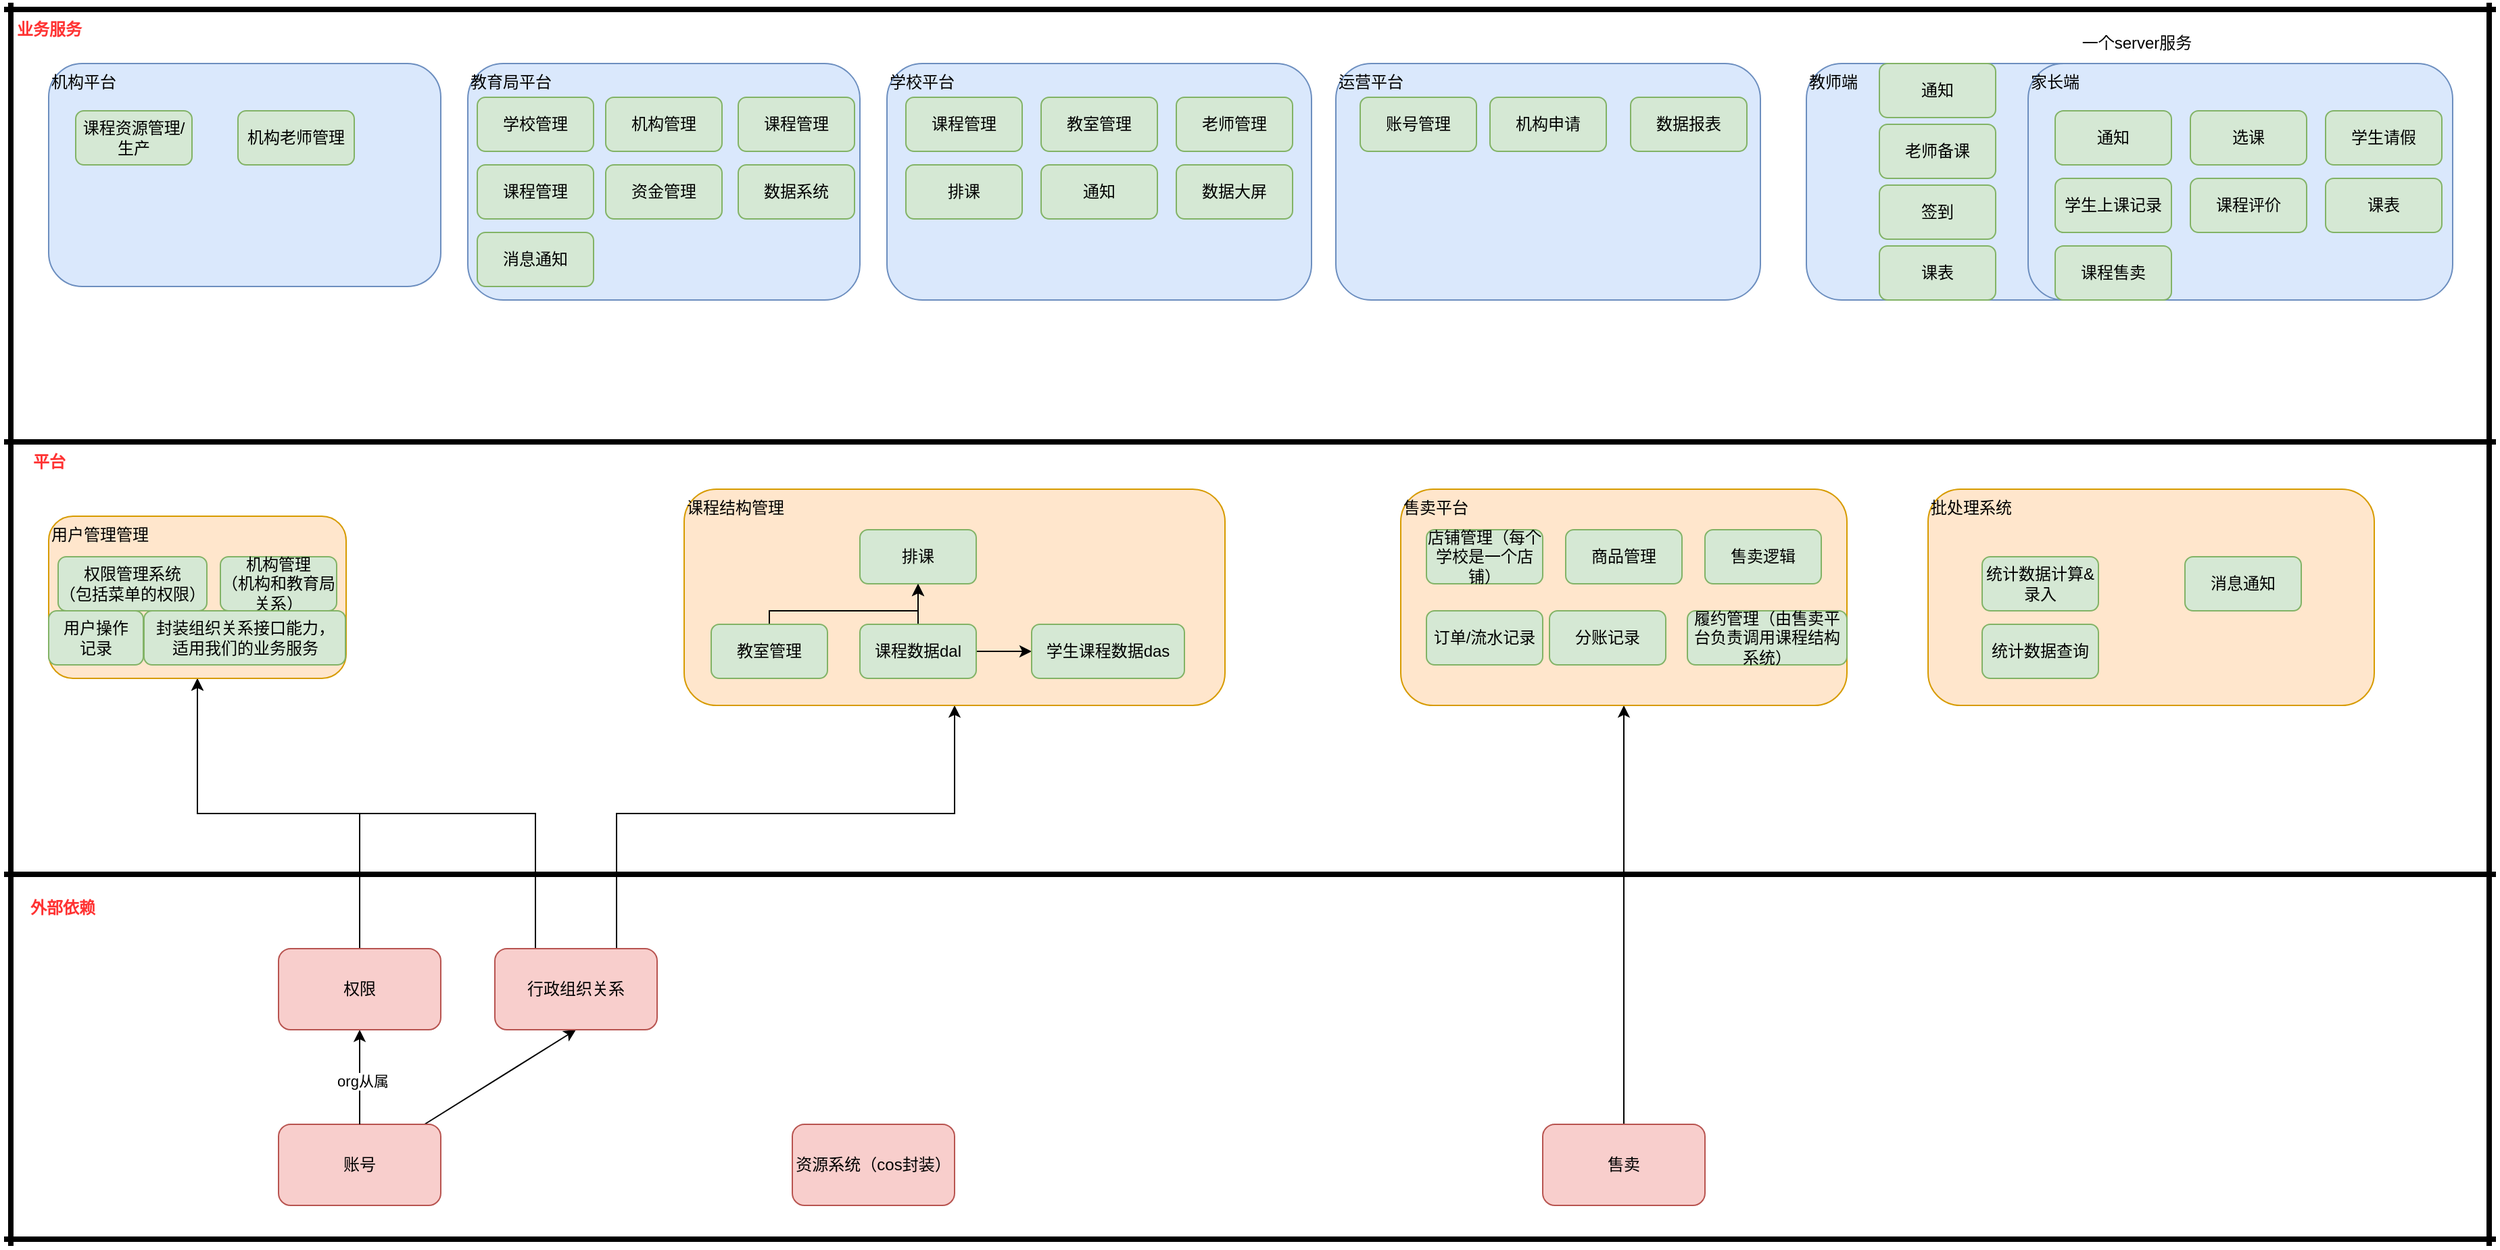 <mxfile version="15.7.3" type="github">
  <diagram id="WjtngKlxxI89z5vrXLza" name="Page-1">
    <mxGraphModel dx="1426" dy="1937" grid="1" gridSize="10" guides="1" tooltips="1" connect="1" arrows="1" fold="1" page="1" pageScale="1" pageWidth="827" pageHeight="1169" math="0" shadow="0">
      <root>
        <mxCell id="0" />
        <mxCell id="1" parent="0" />
        <mxCell id="JXl9UZpQLRbNxS5vK6GL-9" style="edgeStyle=none;rounded=0;orthogonalLoop=1;jettySize=auto;html=1;entryX=0.5;entryY=1;entryDx=0;entryDy=0;" parent="1" source="JXl9UZpQLRbNxS5vK6GL-1" target="JXl9UZpQLRbNxS5vK6GL-2" edge="1">
          <mxGeometry relative="1" as="geometry" />
        </mxCell>
        <mxCell id="JXl9UZpQLRbNxS5vK6GL-1" value="账号" style="rounded=1;whiteSpace=wrap;html=1;fillColor=#f8cecc;strokeColor=#b85450;" parent="1" vertex="1">
          <mxGeometry x="280" y="550" width="120" height="60" as="geometry" />
        </mxCell>
        <mxCell id="JXl9UZpQLRbNxS5vK6GL-4" style="rounded=0;orthogonalLoop=1;jettySize=auto;html=1;entryX=0.5;entryY=1;entryDx=0;entryDy=0;exitX=0.5;exitY=0;exitDx=0;exitDy=0;" parent="1" source="JXl9UZpQLRbNxS5vK6GL-1" target="JXl9UZpQLRbNxS5vK6GL-3" edge="1">
          <mxGeometry relative="1" as="geometry" />
        </mxCell>
        <mxCell id="JXl9UZpQLRbNxS5vK6GL-10" value="org从属" style="edgeLabel;html=1;align=center;verticalAlign=middle;resizable=0;points=[];" parent="JXl9UZpQLRbNxS5vK6GL-4" vertex="1" connectable="0">
          <mxGeometry x="-0.067" y="-2" relative="1" as="geometry">
            <mxPoint as="offset" />
          </mxGeometry>
        </mxCell>
        <mxCell id="JXl9UZpQLRbNxS5vK6GL-17" style="edgeStyle=orthogonalEdgeStyle;rounded=0;orthogonalLoop=1;jettySize=auto;html=1;entryX=0.5;entryY=1;entryDx=0;entryDy=0;" parent="1" source="JXl9UZpQLRbNxS5vK6GL-2" target="JXl9UZpQLRbNxS5vK6GL-11" edge="1">
          <mxGeometry relative="1" as="geometry">
            <Array as="points">
              <mxPoint x="530" y="320" />
              <mxPoint x="780" y="320" />
            </Array>
          </mxGeometry>
        </mxCell>
        <mxCell id="YnnRCDbAlTQCQp5EsrhO-3" style="edgeStyle=orthogonalEdgeStyle;rounded=0;orthogonalLoop=1;jettySize=auto;html=1;entryX=0.5;entryY=1;entryDx=0;entryDy=0;" edge="1" parent="1" source="JXl9UZpQLRbNxS5vK6GL-2" target="JXl9UZpQLRbNxS5vK6GL-6">
          <mxGeometry relative="1" as="geometry">
            <Array as="points">
              <mxPoint x="470" y="320" />
              <mxPoint x="220" y="320" />
            </Array>
          </mxGeometry>
        </mxCell>
        <mxCell id="JXl9UZpQLRbNxS5vK6GL-2" value="行政组织关系" style="rounded=1;whiteSpace=wrap;html=1;fillColor=#f8cecc;strokeColor=#b85450;" parent="1" vertex="1">
          <mxGeometry x="440" y="420" width="120" height="60" as="geometry" />
        </mxCell>
        <mxCell id="JXl9UZpQLRbNxS5vK6GL-8" style="edgeStyle=orthogonalEdgeStyle;rounded=0;orthogonalLoop=1;jettySize=auto;html=1;entryX=0.5;entryY=1;entryDx=0;entryDy=0;" parent="1" source="JXl9UZpQLRbNxS5vK6GL-3" target="JXl9UZpQLRbNxS5vK6GL-6" edge="1">
          <mxGeometry relative="1" as="geometry">
            <mxPoint x="230" y="220" as="targetPoint" />
          </mxGeometry>
        </mxCell>
        <mxCell id="JXl9UZpQLRbNxS5vK6GL-3" value="权限" style="rounded=1;whiteSpace=wrap;html=1;fillColor=#f8cecc;strokeColor=#b85450;" parent="1" vertex="1">
          <mxGeometry x="280" y="420" width="120" height="60" as="geometry" />
        </mxCell>
        <mxCell id="JXl9UZpQLRbNxS5vK6GL-6" value="用户管理管理" style="rounded=1;whiteSpace=wrap;html=1;verticalAlign=top;align=left;fillColor=#ffe6cc;strokeColor=#d79b00;" parent="1" vertex="1">
          <mxGeometry x="110" y="100" width="220" height="120" as="geometry" />
        </mxCell>
        <mxCell id="JXl9UZpQLRbNxS5vK6GL-11" value="课程结构管理" style="rounded=1;whiteSpace=wrap;html=1;verticalAlign=top;align=left;fillColor=#ffe6cc;strokeColor=#d79b00;" parent="1" vertex="1">
          <mxGeometry x="580" y="80" width="400" height="160" as="geometry" />
        </mxCell>
        <mxCell id="JXl9UZpQLRbNxS5vK6GL-15" value="机构平台" style="rounded=1;whiteSpace=wrap;html=1;align=left;verticalAlign=top;fillColor=#dae8fc;strokeColor=#6c8ebf;" parent="1" vertex="1">
          <mxGeometry x="110" y="-235" width="290" height="165" as="geometry" />
        </mxCell>
        <mxCell id="JXl9UZpQLRbNxS5vK6GL-23" style="edgeStyle=none;rounded=0;orthogonalLoop=1;jettySize=auto;html=1;entryX=0.5;entryY=1;entryDx=0;entryDy=0;" parent="1" source="JXl9UZpQLRbNxS5vK6GL-19" target="JXl9UZpQLRbNxS5vK6GL-22" edge="1">
          <mxGeometry relative="1" as="geometry" />
        </mxCell>
        <mxCell id="JXl9UZpQLRbNxS5vK6GL-24" style="edgeStyle=none;rounded=0;orthogonalLoop=1;jettySize=auto;html=1;" parent="1" source="JXl9UZpQLRbNxS5vK6GL-19" target="JXl9UZpQLRbNxS5vK6GL-21" edge="1">
          <mxGeometry relative="1" as="geometry" />
        </mxCell>
        <mxCell id="JXl9UZpQLRbNxS5vK6GL-19" value="课程数据dal" style="rounded=1;whiteSpace=wrap;html=1;align=center;verticalAlign=middle;fillColor=#d5e8d4;strokeColor=#82b366;" parent="1" vertex="1">
          <mxGeometry x="710" y="180" width="86" height="40" as="geometry" />
        </mxCell>
        <mxCell id="JXl9UZpQLRbNxS5vK6GL-21" value="学生课程数据das" style="rounded=1;whiteSpace=wrap;html=1;align=center;verticalAlign=middle;fillColor=#d5e8d4;strokeColor=#82b366;" parent="1" vertex="1">
          <mxGeometry x="837" y="180" width="113" height="40" as="geometry" />
        </mxCell>
        <mxCell id="JXl9UZpQLRbNxS5vK6GL-22" value="排课" style="rounded=1;whiteSpace=wrap;html=1;align=center;verticalAlign=middle;fillColor=#d5e8d4;strokeColor=#82b366;" parent="1" vertex="1">
          <mxGeometry x="710" y="110" width="86" height="40" as="geometry" />
        </mxCell>
        <mxCell id="JXl9UZpQLRbNxS5vK6GL-27" value="课程资源管理/生产" style="rounded=1;whiteSpace=wrap;html=1;align=center;verticalAlign=middle;fillColor=#d5e8d4;strokeColor=#82b366;" parent="1" vertex="1">
          <mxGeometry x="130" y="-200" width="86" height="40" as="geometry" />
        </mxCell>
        <mxCell id="JXl9UZpQLRbNxS5vK6GL-29" value="权限管理系统&lt;br&gt;（包括菜单的权限）" style="rounded=1;whiteSpace=wrap;html=1;align=center;verticalAlign=middle;fillColor=#d5e8d4;strokeColor=#82b366;" parent="1" vertex="1">
          <mxGeometry x="117" y="130" width="110" height="40" as="geometry" />
        </mxCell>
        <mxCell id="JXl9UZpQLRbNxS5vK6GL-30" value="机构管理&lt;br&gt;（机构和教育局关系）" style="rounded=1;whiteSpace=wrap;html=1;align=center;verticalAlign=middle;fillColor=#d5e8d4;strokeColor=#82b366;" parent="1" vertex="1">
          <mxGeometry x="237" y="130" width="86" height="40" as="geometry" />
        </mxCell>
        <mxCell id="JXl9UZpQLRbNxS5vK6GL-31" value="资源系统（cos封装）" style="rounded=1;whiteSpace=wrap;html=1;align=center;verticalAlign=middle;fillColor=#f8cecc;strokeColor=#b85450;" parent="1" vertex="1">
          <mxGeometry x="660" y="550" width="120" height="60" as="geometry" />
        </mxCell>
        <mxCell id="JXl9UZpQLRbNxS5vK6GL-33" value="机构老师管理" style="rounded=1;whiteSpace=wrap;html=1;align=center;verticalAlign=middle;fillColor=#d5e8d4;strokeColor=#82b366;" parent="1" vertex="1">
          <mxGeometry x="250" y="-200" width="86" height="40" as="geometry" />
        </mxCell>
        <mxCell id="JXl9UZpQLRbNxS5vK6GL-37" value="教育局平台" style="rounded=1;whiteSpace=wrap;html=1;align=left;verticalAlign=top;fillColor=#dae8fc;strokeColor=#6c8ebf;" parent="1" vertex="1">
          <mxGeometry x="420" y="-235" width="290" height="175" as="geometry" />
        </mxCell>
        <mxCell id="JXl9UZpQLRbNxS5vK6GL-45" style="edgeStyle=orthogonalEdgeStyle;rounded=0;orthogonalLoop=1;jettySize=auto;html=1;entryX=0.5;entryY=1;entryDx=0;entryDy=0;" parent="1" source="JXl9UZpQLRbNxS5vK6GL-38" target="JXl9UZpQLRbNxS5vK6GL-39" edge="1">
          <mxGeometry relative="1" as="geometry" />
        </mxCell>
        <mxCell id="JXl9UZpQLRbNxS5vK6GL-38" value="售卖" style="rounded=1;whiteSpace=wrap;html=1;align=center;verticalAlign=middle;fillColor=#f8cecc;strokeColor=#b85450;" parent="1" vertex="1">
          <mxGeometry x="1215" y="550" width="120" height="60" as="geometry" />
        </mxCell>
        <mxCell id="JXl9UZpQLRbNxS5vK6GL-39" value="售卖平台" style="rounded=1;whiteSpace=wrap;html=1;verticalAlign=top;align=left;fillColor=#ffe6cc;strokeColor=#d79b00;" parent="1" vertex="1">
          <mxGeometry x="1110" y="80" width="330" height="160" as="geometry" />
        </mxCell>
        <mxCell id="JXl9UZpQLRbNxS5vK6GL-40" value="店铺管理（每个学校是一个店铺）" style="rounded=1;whiteSpace=wrap;html=1;align=center;verticalAlign=middle;fillColor=#d5e8d4;strokeColor=#82b366;" parent="1" vertex="1">
          <mxGeometry x="1129" y="110" width="86" height="40" as="geometry" />
        </mxCell>
        <mxCell id="JXl9UZpQLRbNxS5vK6GL-41" value="商品管理" style="rounded=1;whiteSpace=wrap;html=1;align=center;verticalAlign=middle;fillColor=#d5e8d4;strokeColor=#82b366;" parent="1" vertex="1">
          <mxGeometry x="1232" y="110" width="86" height="40" as="geometry" />
        </mxCell>
        <mxCell id="JXl9UZpQLRbNxS5vK6GL-42" value="售卖逻辑" style="rounded=1;whiteSpace=wrap;html=1;align=center;verticalAlign=middle;fillColor=#d5e8d4;strokeColor=#82b366;" parent="1" vertex="1">
          <mxGeometry x="1335" y="110" width="86" height="40" as="geometry" />
        </mxCell>
        <mxCell id="JXl9UZpQLRbNxS5vK6GL-43" value="订单/流水记录" style="rounded=1;whiteSpace=wrap;html=1;align=center;verticalAlign=middle;fillColor=#d5e8d4;strokeColor=#82b366;" parent="1" vertex="1">
          <mxGeometry x="1129" y="170" width="86" height="40" as="geometry" />
        </mxCell>
        <mxCell id="JXl9UZpQLRbNxS5vK6GL-44" value="履约管理（由售卖平台负责调用课程结构系统）" style="rounded=1;whiteSpace=wrap;html=1;align=center;verticalAlign=middle;fillColor=#d5e8d4;strokeColor=#82b366;" parent="1" vertex="1">
          <mxGeometry x="1322" y="170" width="118" height="40" as="geometry" />
        </mxCell>
        <mxCell id="JXl9UZpQLRbNxS5vK6GL-46" value="学校管理" style="rounded=1;whiteSpace=wrap;html=1;align=center;verticalAlign=middle;fillColor=#d5e8d4;strokeColor=#82b366;" parent="1" vertex="1">
          <mxGeometry x="427" y="-210" width="86" height="40" as="geometry" />
        </mxCell>
        <mxCell id="JXl9UZpQLRbNxS5vK6GL-47" value="机构管理" style="rounded=1;whiteSpace=wrap;html=1;align=center;verticalAlign=middle;fillColor=#d5e8d4;strokeColor=#82b366;" parent="1" vertex="1">
          <mxGeometry x="522" y="-210" width="86" height="40" as="geometry" />
        </mxCell>
        <mxCell id="JXl9UZpQLRbNxS5vK6GL-48" value="课程管理" style="rounded=1;whiteSpace=wrap;html=1;align=center;verticalAlign=middle;fillColor=#d5e8d4;strokeColor=#82b366;" parent="1" vertex="1">
          <mxGeometry x="620" y="-210" width="86" height="40" as="geometry" />
        </mxCell>
        <mxCell id="JXl9UZpQLRbNxS5vK6GL-49" value="课程管理" style="rounded=1;whiteSpace=wrap;html=1;align=center;verticalAlign=middle;fillColor=#d5e8d4;strokeColor=#82b366;" parent="1" vertex="1">
          <mxGeometry x="427" y="-160" width="86" height="40" as="geometry" />
        </mxCell>
        <mxCell id="JXl9UZpQLRbNxS5vK6GL-50" value="分账记录" style="rounded=1;whiteSpace=wrap;html=1;align=center;verticalAlign=middle;fillColor=#d5e8d4;strokeColor=#82b366;" parent="1" vertex="1">
          <mxGeometry x="1220" y="170" width="86" height="40" as="geometry" />
        </mxCell>
        <mxCell id="JXl9UZpQLRbNxS5vK6GL-51" value="资金管理" style="rounded=1;whiteSpace=wrap;html=1;align=center;verticalAlign=middle;fillColor=#d5e8d4;strokeColor=#82b366;" parent="1" vertex="1">
          <mxGeometry x="522" y="-160" width="86" height="40" as="geometry" />
        </mxCell>
        <mxCell id="JXl9UZpQLRbNxS5vK6GL-52" value="数据系统" style="rounded=1;whiteSpace=wrap;html=1;align=center;verticalAlign=middle;fillColor=#d5e8d4;strokeColor=#82b366;" parent="1" vertex="1">
          <mxGeometry x="620" y="-160" width="86" height="40" as="geometry" />
        </mxCell>
        <mxCell id="JXl9UZpQLRbNxS5vK6GL-53" value="批处理系统" style="rounded=1;whiteSpace=wrap;html=1;verticalAlign=top;align=left;fillColor=#ffe6cc;strokeColor=#d79b00;" parent="1" vertex="1">
          <mxGeometry x="1500" y="80" width="330" height="160" as="geometry" />
        </mxCell>
        <mxCell id="JXl9UZpQLRbNxS5vK6GL-55" value="统计数据计算&amp;amp;录入" style="rounded=1;whiteSpace=wrap;html=1;align=center;verticalAlign=middle;fillColor=#d5e8d4;strokeColor=#82b366;" parent="1" vertex="1">
          <mxGeometry x="1540" y="130" width="86" height="40" as="geometry" />
        </mxCell>
        <mxCell id="JXl9UZpQLRbNxS5vK6GL-57" value="消息通知" style="rounded=1;whiteSpace=wrap;html=1;align=center;verticalAlign=middle;fillColor=#d5e8d4;strokeColor=#82b366;" parent="1" vertex="1">
          <mxGeometry x="1690" y="130" width="86" height="40" as="geometry" />
        </mxCell>
        <mxCell id="JXl9UZpQLRbNxS5vK6GL-58" value="消息通知" style="rounded=1;whiteSpace=wrap;html=1;align=center;verticalAlign=middle;fillColor=#d5e8d4;strokeColor=#82b366;" parent="1" vertex="1">
          <mxGeometry x="427" y="-110" width="86" height="40" as="geometry" />
        </mxCell>
        <mxCell id="JXl9UZpQLRbNxS5vK6GL-59" value="学校平台" style="rounded=1;whiteSpace=wrap;html=1;align=left;verticalAlign=top;fillColor=#dae8fc;strokeColor=#6c8ebf;" parent="1" vertex="1">
          <mxGeometry x="730" y="-235" width="314" height="175" as="geometry" />
        </mxCell>
        <mxCell id="JXl9UZpQLRbNxS5vK6GL-60" value="课程管理" style="rounded=1;whiteSpace=wrap;html=1;align=center;verticalAlign=middle;fillColor=#d5e8d4;strokeColor=#82b366;" parent="1" vertex="1">
          <mxGeometry x="744" y="-210" width="86" height="40" as="geometry" />
        </mxCell>
        <mxCell id="JXl9UZpQLRbNxS5vK6GL-61" value="教室管理" style="rounded=1;whiteSpace=wrap;html=1;align=center;verticalAlign=middle;fillColor=#d5e8d4;strokeColor=#82b366;" parent="1" vertex="1">
          <mxGeometry x="844" y="-210" width="86" height="40" as="geometry" />
        </mxCell>
        <mxCell id="JXl9UZpQLRbNxS5vK6GL-62" value="老师管理" style="rounded=1;whiteSpace=wrap;html=1;align=center;verticalAlign=middle;fillColor=#d5e8d4;strokeColor=#82b366;" parent="1" vertex="1">
          <mxGeometry x="944" y="-210" width="86" height="40" as="geometry" />
        </mxCell>
        <mxCell id="JXl9UZpQLRbNxS5vK6GL-64" style="edgeStyle=orthogonalEdgeStyle;rounded=0;orthogonalLoop=1;jettySize=auto;html=1;" parent="1" source="JXl9UZpQLRbNxS5vK6GL-63" target="JXl9UZpQLRbNxS5vK6GL-22" edge="1">
          <mxGeometry relative="1" as="geometry">
            <Array as="points">
              <mxPoint x="643" y="170" />
              <mxPoint x="753" y="170" />
            </Array>
          </mxGeometry>
        </mxCell>
        <mxCell id="JXl9UZpQLRbNxS5vK6GL-63" value="教室管理" style="rounded=1;whiteSpace=wrap;html=1;align=center;verticalAlign=middle;fillColor=#d5e8d4;strokeColor=#82b366;" parent="1" vertex="1">
          <mxGeometry x="600" y="180" width="86" height="40" as="geometry" />
        </mxCell>
        <mxCell id="JXl9UZpQLRbNxS5vK6GL-65" value="排课" style="rounded=1;whiteSpace=wrap;html=1;align=center;verticalAlign=middle;fillColor=#d5e8d4;strokeColor=#82b366;" parent="1" vertex="1">
          <mxGeometry x="744" y="-160" width="86" height="40" as="geometry" />
        </mxCell>
        <mxCell id="JXl9UZpQLRbNxS5vK6GL-66" value="通知" style="rounded=1;whiteSpace=wrap;html=1;align=center;verticalAlign=middle;fillColor=#d5e8d4;strokeColor=#82b366;" parent="1" vertex="1">
          <mxGeometry x="844" y="-160" width="86" height="40" as="geometry" />
        </mxCell>
        <mxCell id="JXl9UZpQLRbNxS5vK6GL-67" value="数据大屏" style="rounded=1;whiteSpace=wrap;html=1;align=center;verticalAlign=middle;fillColor=#d5e8d4;strokeColor=#82b366;" parent="1" vertex="1">
          <mxGeometry x="944" y="-160" width="86" height="40" as="geometry" />
        </mxCell>
        <mxCell id="JXl9UZpQLRbNxS5vK6GL-68" value="教师端" style="rounded=1;whiteSpace=wrap;html=1;align=left;verticalAlign=top;fillColor=#dae8fc;strokeColor=#6c8ebf;" parent="1" vertex="1">
          <mxGeometry x="1410" y="-235" width="314" height="175" as="geometry" />
        </mxCell>
        <mxCell id="JXl9UZpQLRbNxS5vK6GL-69" value="通知" style="rounded=1;whiteSpace=wrap;html=1;align=center;verticalAlign=middle;fillColor=#d5e8d4;strokeColor=#82b366;" parent="1" vertex="1">
          <mxGeometry x="1464" y="-235" width="86" height="40" as="geometry" />
        </mxCell>
        <mxCell id="JXl9UZpQLRbNxS5vK6GL-70" value="老师备课" style="rounded=1;whiteSpace=wrap;html=1;align=center;verticalAlign=middle;fillColor=#d5e8d4;strokeColor=#82b366;" parent="1" vertex="1">
          <mxGeometry x="1464" y="-190" width="86" height="40" as="geometry" />
        </mxCell>
        <mxCell id="JXl9UZpQLRbNxS5vK6GL-71" value="签到" style="rounded=1;whiteSpace=wrap;html=1;align=center;verticalAlign=middle;fillColor=#d5e8d4;strokeColor=#82b366;" parent="1" vertex="1">
          <mxGeometry x="1464" y="-145" width="86" height="40" as="geometry" />
        </mxCell>
        <mxCell id="JXl9UZpQLRbNxS5vK6GL-72" value="课表" style="rounded=1;whiteSpace=wrap;html=1;align=center;verticalAlign=middle;fillColor=#d5e8d4;strokeColor=#82b366;" parent="1" vertex="1">
          <mxGeometry x="1464" y="-100" width="86" height="40" as="geometry" />
        </mxCell>
        <mxCell id="JXl9UZpQLRbNxS5vK6GL-73" value="家长端" style="rounded=1;whiteSpace=wrap;html=1;align=left;verticalAlign=top;fillColor=#dae8fc;strokeColor=#6c8ebf;" parent="1" vertex="1">
          <mxGeometry x="1574" y="-235" width="314" height="175" as="geometry" />
        </mxCell>
        <mxCell id="JXl9UZpQLRbNxS5vK6GL-74" value="通知" style="rounded=1;whiteSpace=wrap;html=1;align=center;verticalAlign=middle;fillColor=#d5e8d4;strokeColor=#82b366;" parent="1" vertex="1">
          <mxGeometry x="1594" y="-200" width="86" height="40" as="geometry" />
        </mxCell>
        <mxCell id="JXl9UZpQLRbNxS5vK6GL-75" value="学生请假" style="rounded=1;whiteSpace=wrap;html=1;align=center;verticalAlign=middle;fillColor=#d5e8d4;strokeColor=#82b366;" parent="1" vertex="1">
          <mxGeometry x="1794" y="-200" width="86" height="40" as="geometry" />
        </mxCell>
        <mxCell id="JXl9UZpQLRbNxS5vK6GL-76" value="选课" style="rounded=1;whiteSpace=wrap;html=1;align=center;verticalAlign=middle;fillColor=#d5e8d4;strokeColor=#82b366;" parent="1" vertex="1">
          <mxGeometry x="1694" y="-200" width="86" height="40" as="geometry" />
        </mxCell>
        <mxCell id="JXl9UZpQLRbNxS5vK6GL-77" value="学生上课记录" style="rounded=1;whiteSpace=wrap;html=1;align=center;verticalAlign=middle;fillColor=#d5e8d4;strokeColor=#82b366;" parent="1" vertex="1">
          <mxGeometry x="1594" y="-150" width="86" height="40" as="geometry" />
        </mxCell>
        <mxCell id="JXl9UZpQLRbNxS5vK6GL-78" value="课程评价" style="rounded=1;whiteSpace=wrap;html=1;align=center;verticalAlign=middle;fillColor=#d5e8d4;strokeColor=#82b366;" parent="1" vertex="1">
          <mxGeometry x="1694" y="-150" width="86" height="40" as="geometry" />
        </mxCell>
        <mxCell id="JXl9UZpQLRbNxS5vK6GL-79" value="课表" style="rounded=1;whiteSpace=wrap;html=1;align=center;verticalAlign=middle;fillColor=#d5e8d4;strokeColor=#82b366;" parent="1" vertex="1">
          <mxGeometry x="1794" y="-150" width="86" height="40" as="geometry" />
        </mxCell>
        <mxCell id="JXl9UZpQLRbNxS5vK6GL-80" value="课程售卖" style="rounded=1;whiteSpace=wrap;html=1;align=center;verticalAlign=middle;fillColor=#d5e8d4;strokeColor=#82b366;" parent="1" vertex="1">
          <mxGeometry x="1594" y="-100" width="86" height="40" as="geometry" />
        </mxCell>
        <mxCell id="JXl9UZpQLRbNxS5vK6GL-82" value="" style="line;strokeWidth=4;html=1;perimeter=backbonePerimeter;points=[];outlineConnect=0;align=center;verticalAlign=middle;" parent="1" vertex="1">
          <mxGeometry x="77" y="360" width="1843" height="10" as="geometry" />
        </mxCell>
        <mxCell id="JXl9UZpQLRbNxS5vK6GL-83" value="" style="line;strokeWidth=4;html=1;perimeter=backbonePerimeter;points=[];outlineConnect=0;align=center;verticalAlign=middle;" parent="1" vertex="1">
          <mxGeometry x="77" y="-280" width="1843" height="10" as="geometry" />
        </mxCell>
        <mxCell id="JXl9UZpQLRbNxS5vK6GL-84" value="" style="line;strokeWidth=4;html=1;perimeter=backbonePerimeter;points=[];outlineConnect=0;align=center;verticalAlign=middle;" parent="1" vertex="1">
          <mxGeometry x="77" y="40" width="1843" height="10" as="geometry" />
        </mxCell>
        <mxCell id="JXl9UZpQLRbNxS5vK6GL-85" value="" style="line;strokeWidth=4;html=1;perimeter=backbonePerimeter;points=[];outlineConnect=0;align=center;verticalAlign=middle;" parent="1" vertex="1">
          <mxGeometry x="77" y="630" width="1843" height="10" as="geometry" />
        </mxCell>
        <mxCell id="JXl9UZpQLRbNxS5vK6GL-86" value="" style="line;strokeWidth=4;direction=south;html=1;perimeter=backbonePerimeter;points=[];outlineConnect=0;align=center;verticalAlign=middle;" parent="1" vertex="1">
          <mxGeometry x="77" y="-280" width="10" height="920" as="geometry" />
        </mxCell>
        <mxCell id="JXl9UZpQLRbNxS5vK6GL-87" value="" style="line;strokeWidth=4;direction=south;html=1;perimeter=backbonePerimeter;points=[];outlineConnect=0;align=center;verticalAlign=middle;" parent="1" vertex="1">
          <mxGeometry x="1910" y="-280" width="10" height="920" as="geometry" />
        </mxCell>
        <mxCell id="JXl9UZpQLRbNxS5vK6GL-88" value="&lt;b&gt;&lt;font color=&quot;#ff3333&quot;&gt;平台&lt;/font&gt;&lt;/b&gt;" style="text;html=1;align=center;verticalAlign=middle;resizable=0;points=[];autosize=1;strokeColor=none;fillColor=none;" parent="1" vertex="1">
          <mxGeometry x="90" y="50" width="40" height="20" as="geometry" />
        </mxCell>
        <mxCell id="JXl9UZpQLRbNxS5vK6GL-89" value="&lt;b&gt;&lt;font color=&quot;#ff3333&quot;&gt;业务服务&lt;/font&gt;&lt;/b&gt;" style="text;html=1;align=center;verticalAlign=middle;resizable=0;points=[];autosize=1;strokeColor=none;fillColor=none;" parent="1" vertex="1">
          <mxGeometry x="80" y="-270" width="60" height="20" as="geometry" />
        </mxCell>
        <mxCell id="JXl9UZpQLRbNxS5vK6GL-90" value="&lt;b&gt;&lt;font color=&quot;#ff3333&quot;&gt;外部依赖&lt;/font&gt;&lt;/b&gt;" style="text;html=1;align=center;verticalAlign=middle;resizable=0;points=[];autosize=1;strokeColor=none;fillColor=none;" parent="1" vertex="1">
          <mxGeometry x="90" y="380" width="60" height="20" as="geometry" />
        </mxCell>
        <mxCell id="PwLCYBIUKPBpt5QkdH-g-1" value="一个server服务" style="text;html=1;align=center;verticalAlign=middle;resizable=0;points=[];autosize=1;strokeColor=none;fillColor=none;" parent="1" vertex="1">
          <mxGeometry x="1604" y="-260" width="100" height="20" as="geometry" />
        </mxCell>
        <mxCell id="PwLCYBIUKPBpt5QkdH-g-2" value="运营平台" style="rounded=1;whiteSpace=wrap;html=1;align=left;verticalAlign=top;fillColor=#dae8fc;strokeColor=#6c8ebf;" parent="1" vertex="1">
          <mxGeometry x="1062" y="-235" width="314" height="175" as="geometry" />
        </mxCell>
        <mxCell id="PwLCYBIUKPBpt5QkdH-g-3" value="账号管理" style="rounded=1;whiteSpace=wrap;html=1;align=center;verticalAlign=middle;fillColor=#d5e8d4;strokeColor=#82b366;" parent="1" vertex="1">
          <mxGeometry x="1080" y="-210" width="86" height="40" as="geometry" />
        </mxCell>
        <mxCell id="PwLCYBIUKPBpt5QkdH-g-4" value="机构申请" style="rounded=1;whiteSpace=wrap;html=1;align=center;verticalAlign=middle;fillColor=#d5e8d4;strokeColor=#82b366;" parent="1" vertex="1">
          <mxGeometry x="1176" y="-210" width="86" height="40" as="geometry" />
        </mxCell>
        <mxCell id="PwLCYBIUKPBpt5QkdH-g-5" value="数据报表" style="rounded=1;whiteSpace=wrap;html=1;align=center;verticalAlign=middle;fillColor=#d5e8d4;strokeColor=#82b366;" parent="1" vertex="1">
          <mxGeometry x="1280" y="-210" width="86" height="40" as="geometry" />
        </mxCell>
        <mxCell id="PwLCYBIUKPBpt5QkdH-g-6" value="统计数据查询" style="rounded=1;whiteSpace=wrap;html=1;align=center;verticalAlign=middle;fillColor=#d5e8d4;strokeColor=#82b366;" parent="1" vertex="1">
          <mxGeometry x="1540" y="180" width="86" height="40" as="geometry" />
        </mxCell>
        <mxCell id="YnnRCDbAlTQCQp5EsrhO-1" value="用户操作&lt;br&gt;记录" style="rounded=1;whiteSpace=wrap;html=1;align=center;verticalAlign=middle;fillColor=#d5e8d4;strokeColor=#82b366;" vertex="1" parent="1">
          <mxGeometry x="110" y="170" width="70" height="40" as="geometry" />
        </mxCell>
        <mxCell id="YnnRCDbAlTQCQp5EsrhO-2" value="封装组织关系接口能力，&lt;br&gt;适用我们的业务服务" style="rounded=1;whiteSpace=wrap;html=1;align=center;verticalAlign=middle;fillColor=#d5e8d4;strokeColor=#82b366;" vertex="1" parent="1">
          <mxGeometry x="180.5" y="170" width="149" height="40" as="geometry" />
        </mxCell>
      </root>
    </mxGraphModel>
  </diagram>
</mxfile>
